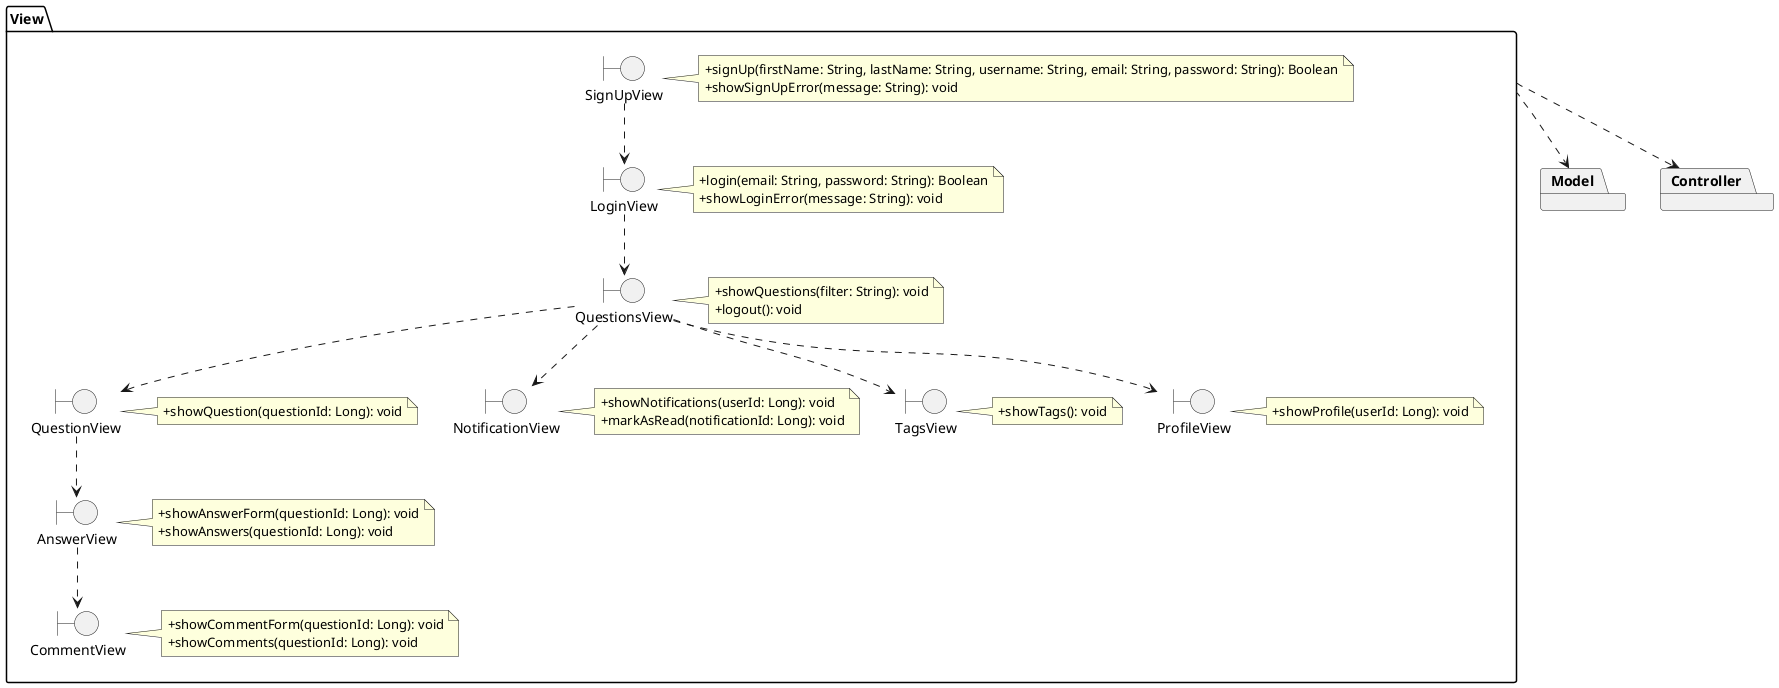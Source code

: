 @startuml

package Model {
}

package Controller {
}

View ..> Controller
View ..> Model

package View {
    boundary SignUpView
        note right of SignUpView
            +signUp(firstName: String, lastName: String, username: String, email: String, password: String): Boolean
            +showSignUpError(message: String): void
        end note

    boundary LoginView
    note right of LoginView
        +login(email: String, password: String): Boolean
        +showLoginError(message: String): void
    end note

    boundary QuestionsView
    note right of QuestionsView
        +showQuestions(filter: String): void
        +logout(): void
    end note

    boundary QuestionView
    note right of QuestionView
        +showQuestion(questionId: Long): void
    end note

    boundary AnswerView
    note right of AnswerView
        +showAnswerForm(questionId: Long): void
        +showAnswers(questionId: Long): void
    end note

    boundary CommentView
    note right of CommentView
        +showCommentForm(questionId: Long): void
        +showComments(questionId: Long): void
    end note

    boundary NotificationView
    note right of NotificationView
        +showNotifications(userId: Long): void
        +markAsRead(notificationId: Long): void
    end note

    boundary TagsView
    note right of TagsView
        +showTags(): void
    end note

    boundary ProfileView
        note right of ProfileView
            +showProfile(userId: Long): void
        end note

    SignUpView ..> LoginView
    LoginView ..> QuestionsView
    QuestionsView ..> QuestionView
    QuestionsView ..> NotificationView
    QuestionsView ..> TagsView
    QuestionsView ..> ProfileView
    QuestionView ..> AnswerView
    AnswerView ..> CommentView
}

@enduml